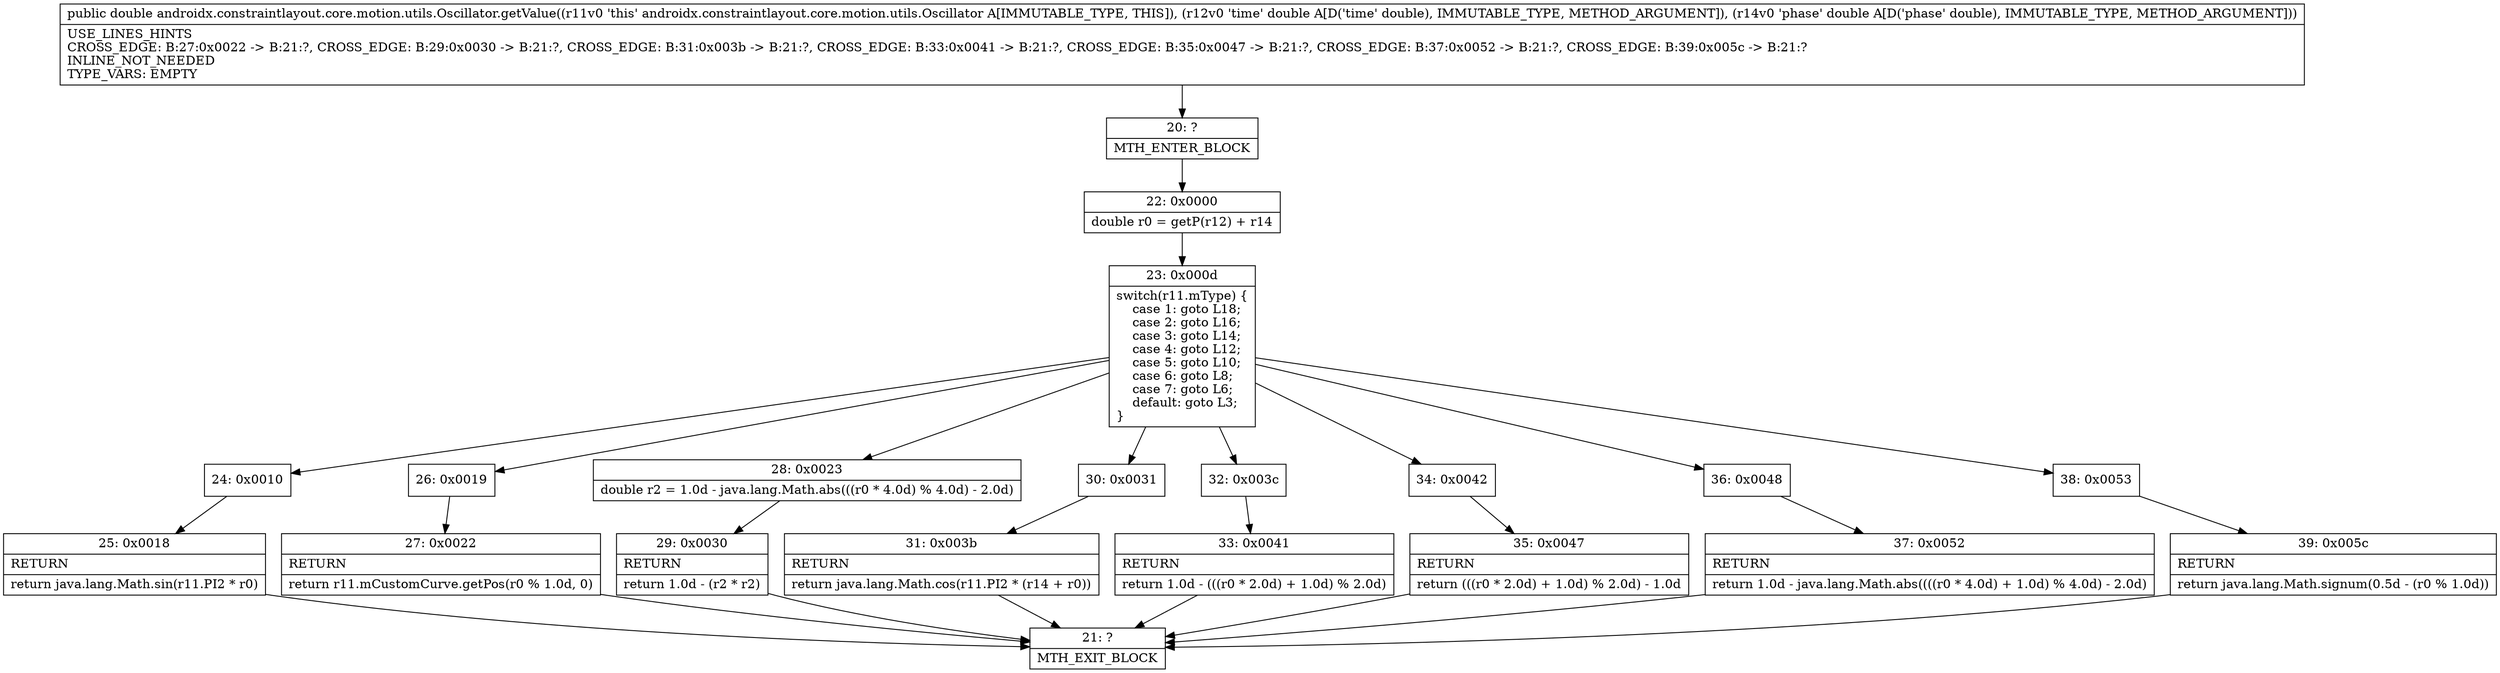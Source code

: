 digraph "CFG forandroidx.constraintlayout.core.motion.utils.Oscillator.getValue(DD)D" {
Node_20 [shape=record,label="{20\:\ ?|MTH_ENTER_BLOCK\l}"];
Node_22 [shape=record,label="{22\:\ 0x0000|double r0 = getP(r12) + r14\l}"];
Node_23 [shape=record,label="{23\:\ 0x000d|switch(r11.mType) \{\l    case 1: goto L18;\l    case 2: goto L16;\l    case 3: goto L14;\l    case 4: goto L12;\l    case 5: goto L10;\l    case 6: goto L8;\l    case 7: goto L6;\l    default: goto L3;\l\}\l}"];
Node_24 [shape=record,label="{24\:\ 0x0010}"];
Node_25 [shape=record,label="{25\:\ 0x0018|RETURN\l|return java.lang.Math.sin(r11.PI2 * r0)\l}"];
Node_21 [shape=record,label="{21\:\ ?|MTH_EXIT_BLOCK\l}"];
Node_26 [shape=record,label="{26\:\ 0x0019}"];
Node_27 [shape=record,label="{27\:\ 0x0022|RETURN\l|return r11.mCustomCurve.getPos(r0 % 1.0d, 0)\l}"];
Node_28 [shape=record,label="{28\:\ 0x0023|double r2 = 1.0d \- java.lang.Math.abs(((r0 * 4.0d) % 4.0d) \- 2.0d)\l}"];
Node_29 [shape=record,label="{29\:\ 0x0030|RETURN\l|return 1.0d \- (r2 * r2)\l}"];
Node_30 [shape=record,label="{30\:\ 0x0031}"];
Node_31 [shape=record,label="{31\:\ 0x003b|RETURN\l|return java.lang.Math.cos(r11.PI2 * (r14 + r0))\l}"];
Node_32 [shape=record,label="{32\:\ 0x003c}"];
Node_33 [shape=record,label="{33\:\ 0x0041|RETURN\l|return 1.0d \- (((r0 * 2.0d) + 1.0d) % 2.0d)\l}"];
Node_34 [shape=record,label="{34\:\ 0x0042}"];
Node_35 [shape=record,label="{35\:\ 0x0047|RETURN\l|return (((r0 * 2.0d) + 1.0d) % 2.0d) \- 1.0d\l}"];
Node_36 [shape=record,label="{36\:\ 0x0048}"];
Node_37 [shape=record,label="{37\:\ 0x0052|RETURN\l|return 1.0d \- java.lang.Math.abs((((r0 * 4.0d) + 1.0d) % 4.0d) \- 2.0d)\l}"];
Node_38 [shape=record,label="{38\:\ 0x0053}"];
Node_39 [shape=record,label="{39\:\ 0x005c|RETURN\l|return java.lang.Math.signum(0.5d \- (r0 % 1.0d))\l}"];
MethodNode[shape=record,label="{public double androidx.constraintlayout.core.motion.utils.Oscillator.getValue((r11v0 'this' androidx.constraintlayout.core.motion.utils.Oscillator A[IMMUTABLE_TYPE, THIS]), (r12v0 'time' double A[D('time' double), IMMUTABLE_TYPE, METHOD_ARGUMENT]), (r14v0 'phase' double A[D('phase' double), IMMUTABLE_TYPE, METHOD_ARGUMENT]))  | USE_LINES_HINTS\lCROSS_EDGE: B:27:0x0022 \-\> B:21:?, CROSS_EDGE: B:29:0x0030 \-\> B:21:?, CROSS_EDGE: B:31:0x003b \-\> B:21:?, CROSS_EDGE: B:33:0x0041 \-\> B:21:?, CROSS_EDGE: B:35:0x0047 \-\> B:21:?, CROSS_EDGE: B:37:0x0052 \-\> B:21:?, CROSS_EDGE: B:39:0x005c \-\> B:21:?\lINLINE_NOT_NEEDED\lTYPE_VARS: EMPTY\l}"];
MethodNode -> Node_20;Node_20 -> Node_22;
Node_22 -> Node_23;
Node_23 -> Node_24;
Node_23 -> Node_26;
Node_23 -> Node_28;
Node_23 -> Node_30;
Node_23 -> Node_32;
Node_23 -> Node_34;
Node_23 -> Node_36;
Node_23 -> Node_38;
Node_24 -> Node_25;
Node_25 -> Node_21;
Node_26 -> Node_27;
Node_27 -> Node_21;
Node_28 -> Node_29;
Node_29 -> Node_21;
Node_30 -> Node_31;
Node_31 -> Node_21;
Node_32 -> Node_33;
Node_33 -> Node_21;
Node_34 -> Node_35;
Node_35 -> Node_21;
Node_36 -> Node_37;
Node_37 -> Node_21;
Node_38 -> Node_39;
Node_39 -> Node_21;
}

